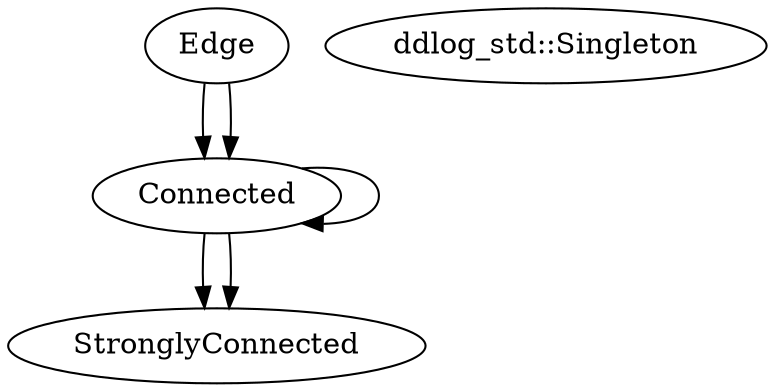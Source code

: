 digraph {
    0 [label=Connected];
    1 [label="Edge"];
    2 [label=StronglyConnected];
    3 [label="ddlog_std::Singleton"];
    0 -> 0;
    0 -> 2;
    0 -> 2;
    1 -> 0;
    1 -> 0;
}